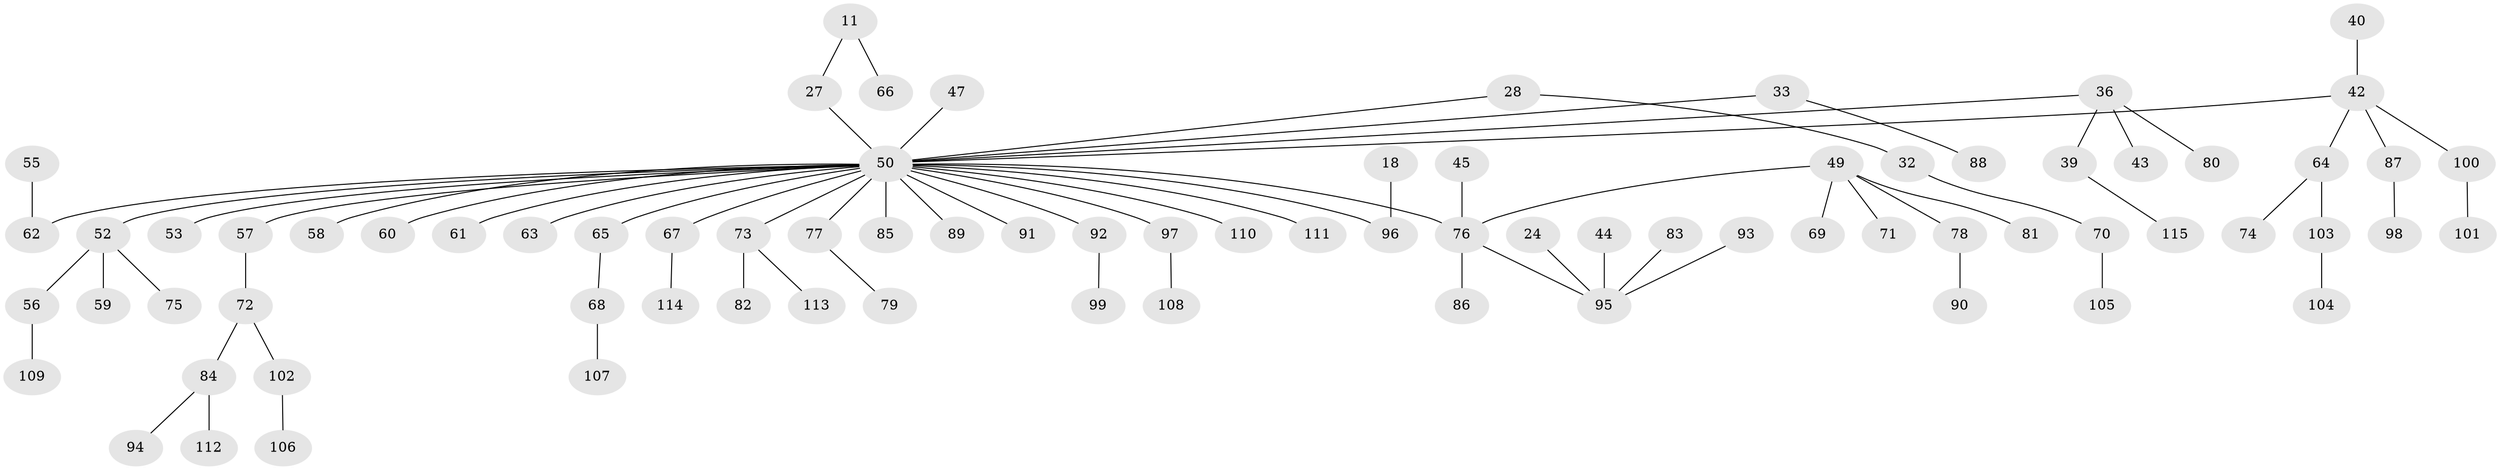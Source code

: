 // original degree distribution, {3: 0.1391304347826087, 9: 0.008695652173913044, 5: 0.043478260869565216, 4: 0.043478260869565216, 2: 0.24347826086956523, 6: 0.017391304347826087, 1: 0.5043478260869565}
// Generated by graph-tools (version 1.1) at 2025/55/03/04/25 21:55:58]
// undirected, 80 vertices, 79 edges
graph export_dot {
graph [start="1"]
  node [color=gray90,style=filled];
  11;
  18;
  24;
  27 [super="+9"];
  28;
  32;
  33;
  36;
  39;
  40;
  42 [super="+26"];
  43;
  44;
  45;
  47;
  49 [super="+46"];
  50 [super="+13+16+35+14+41+30+25+48+23"];
  52;
  53;
  55;
  56;
  57;
  58;
  59;
  60;
  61;
  62 [super="+54"];
  63;
  64;
  65;
  66;
  67;
  68;
  69;
  70;
  71;
  72;
  73 [super="+51"];
  74;
  75;
  76 [super="+6"];
  77;
  78;
  79;
  80;
  81;
  82;
  83;
  84;
  85;
  86;
  87;
  88;
  89;
  90;
  91;
  92;
  93;
  94;
  95 [super="+7+20+34+37"];
  96 [super="+1"];
  97 [super="+10"];
  98;
  99;
  100;
  101;
  102;
  103;
  104;
  105;
  106;
  107;
  108;
  109;
  110;
  111;
  112;
  113;
  114;
  115;
  11 -- 66;
  11 -- 27;
  18 -- 96;
  24 -- 95;
  27 -- 50;
  28 -- 32;
  28 -- 50;
  32 -- 70;
  33 -- 88;
  33 -- 50;
  36 -- 39;
  36 -- 43;
  36 -- 80;
  36 -- 50;
  39 -- 115;
  40 -- 42;
  42 -- 64;
  42 -- 87;
  42 -- 100;
  42 -- 50;
  44 -- 95;
  45 -- 76;
  47 -- 50;
  49 -- 81;
  49 -- 69;
  49 -- 71;
  49 -- 76;
  49 -- 78;
  50 -- 65;
  50 -- 58;
  50 -- 77;
  50 -- 96;
  50 -- 97;
  50 -- 67;
  50 -- 91;
  50 -- 76;
  50 -- 60;
  50 -- 111;
  50 -- 92;
  50 -- 61;
  50 -- 52;
  50 -- 63;
  50 -- 53;
  50 -- 85;
  50 -- 62;
  50 -- 110;
  50 -- 73;
  50 -- 89;
  50 -- 57;
  52 -- 56;
  52 -- 59;
  52 -- 75;
  55 -- 62;
  56 -- 109;
  57 -- 72;
  64 -- 74;
  64 -- 103;
  65 -- 68;
  67 -- 114;
  68 -- 107;
  70 -- 105;
  72 -- 84;
  72 -- 102;
  73 -- 82;
  73 -- 113;
  76 -- 86;
  76 -- 95;
  77 -- 79;
  78 -- 90;
  83 -- 95;
  84 -- 94;
  84 -- 112;
  87 -- 98;
  92 -- 99;
  93 -- 95;
  97 -- 108;
  100 -- 101;
  102 -- 106;
  103 -- 104;
}
